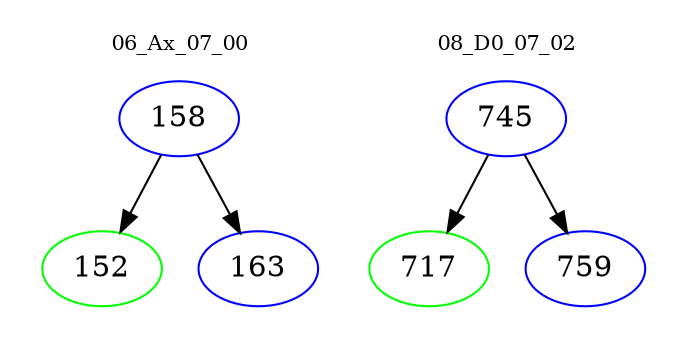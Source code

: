digraph{
subgraph cluster_0 {
color = white
label = "06_Ax_07_00";
fontsize=10;
T0_158 [label="158", color="blue"]
T0_158 -> T0_152 [color="black"]
T0_152 [label="152", color="green"]
T0_158 -> T0_163 [color="black"]
T0_163 [label="163", color="blue"]
}
subgraph cluster_1 {
color = white
label = "08_D0_07_02";
fontsize=10;
T1_745 [label="745", color="blue"]
T1_745 -> T1_717 [color="black"]
T1_717 [label="717", color="green"]
T1_745 -> T1_759 [color="black"]
T1_759 [label="759", color="blue"]
}
}
